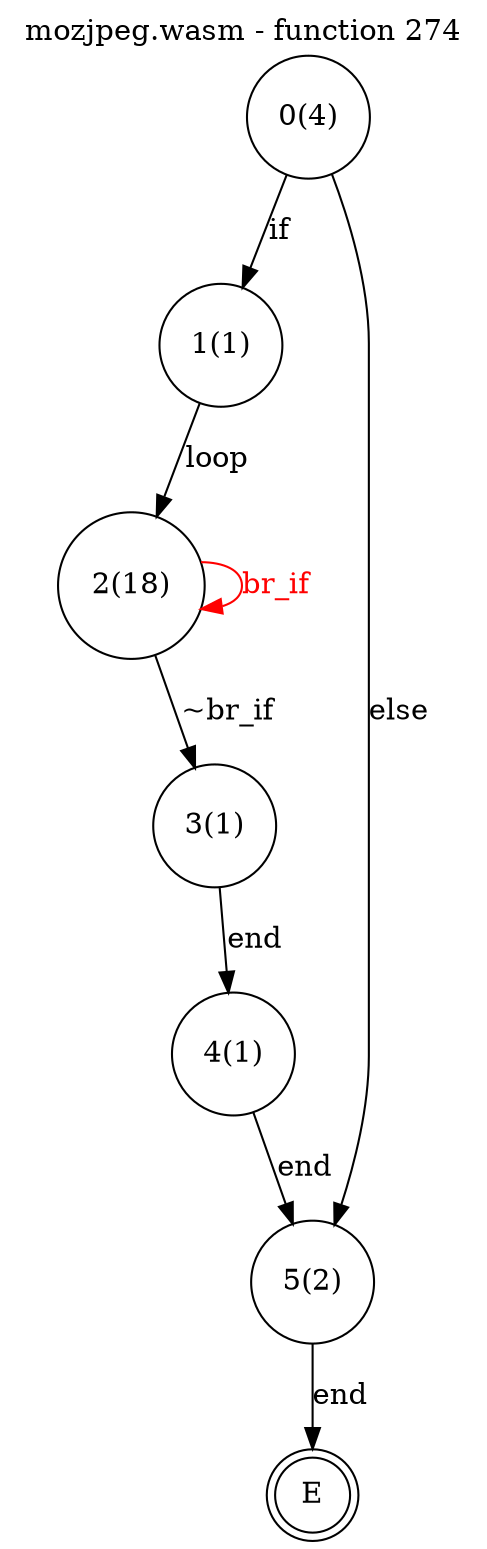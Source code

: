 digraph finite_state_machine {
    label = "mozjpeg.wasm - function 274"
    labelloc =  t
    labelfontsize = 16
    labelfontcolor = black
    labelfontname = "Helvetica"
    node [shape = doublecircle]; E ;
node [shape=circle, fontcolor=black, style="", label="0(4)"]0
node [shape=circle, fontcolor=black, style="", label="1(1)"]1
node [shape=circle, fontcolor=black, style="", label="2(18)"]2
node [shape=circle, fontcolor=black, style="", label="3(1)"]3
node [shape=circle, fontcolor=black, style="", label="4(1)"]4
node [shape=circle, fontcolor=black, style="", label="5(2)"]5
node [shape=circle, fontcolor=black, style="", label="E"]E
    0 -> 1[label="if"];
    0 -> 5[label="else"];
    1 -> 2[label="loop"];
    2 -> 3[label="~br_if"];
    2 -> 2[color="red" fontcolor="red" label="br_if"];
    3 -> 4[label="end"];
    4 -> 5[label="end"];
    5 -> E[label="end"];
}

